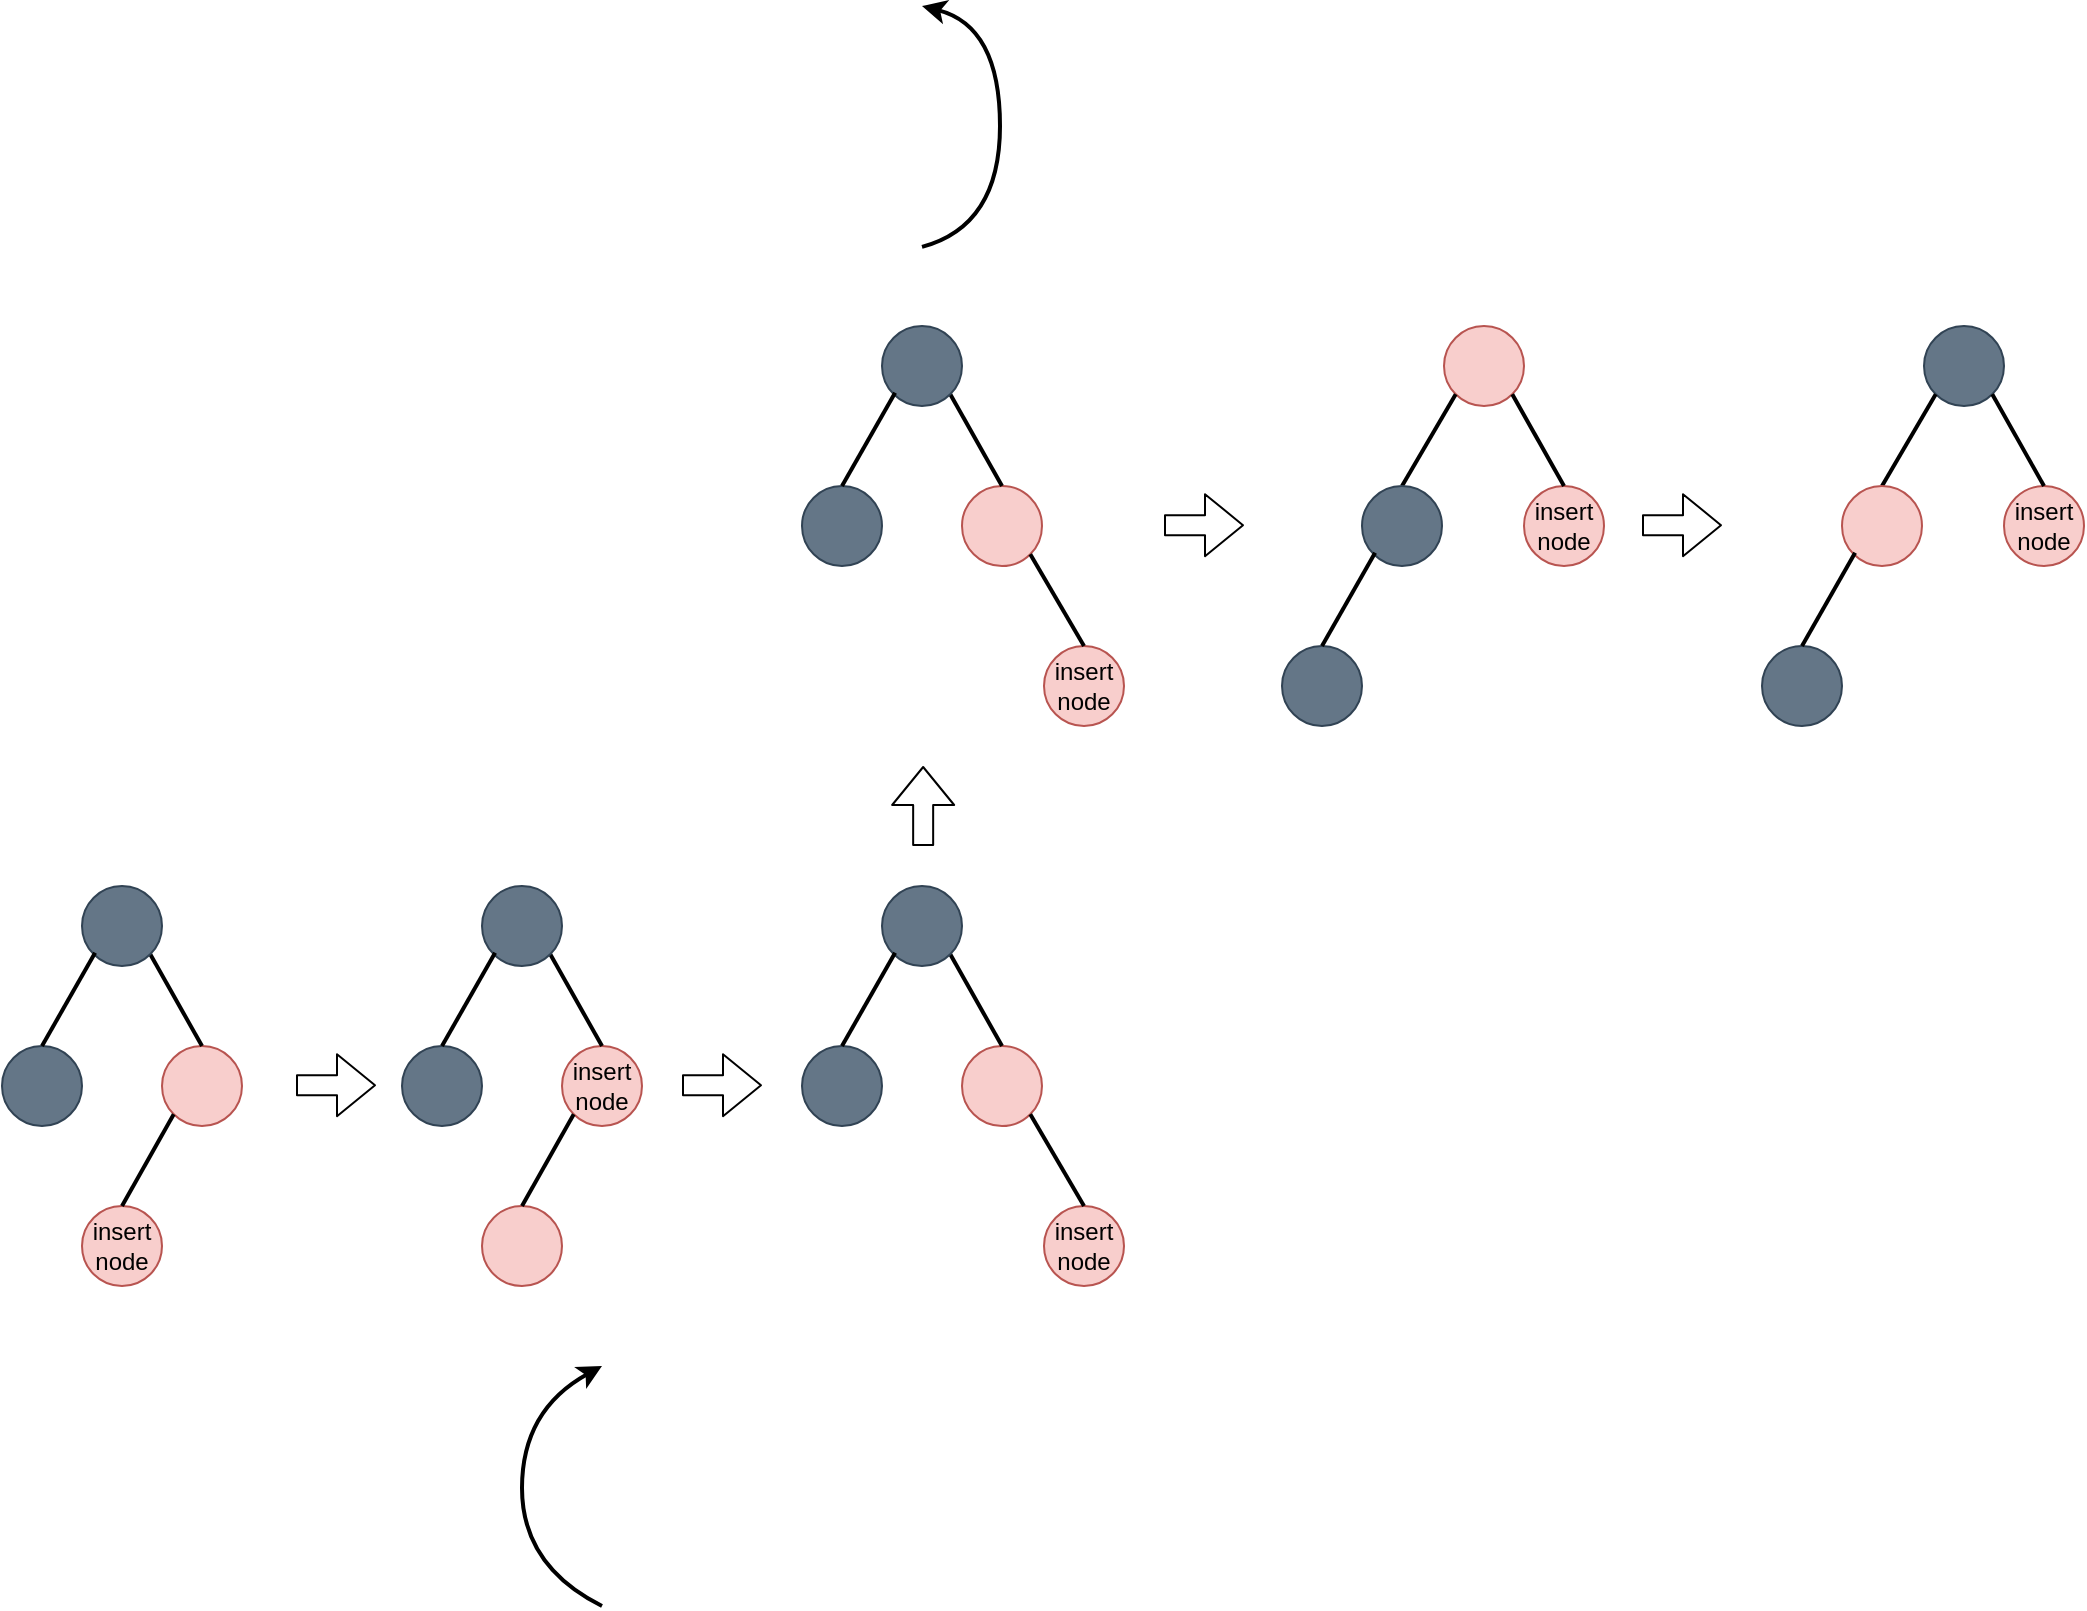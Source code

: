 <mxfile version="13.9.9" type="device"><diagram id="z3aVBxtWgAL0PBdF_sPx" name="第 1 页"><mxGraphModel dx="905" dy="1834" grid="1" gridSize="10" guides="1" tooltips="1" connect="1" arrows="1" fold="1" page="1" pageScale="1" pageWidth="827" pageHeight="1169" math="0" shadow="0"><root><mxCell id="0"/><mxCell id="1" parent="0"/><mxCell id="mO_YgTOg23MLX5pFpJIb-1" value="" style="curved=1;endArrow=classic;html=1;strokeWidth=2;" parent="1" edge="1"><mxGeometry width="50" height="50" relative="1" as="geometry"><mxPoint x="1100" y="0.45" as="sourcePoint"/><mxPoint x="1100" y="-120" as="targetPoint"/><Array as="points"><mxPoint x="1139" y="-10"/><mxPoint x="1139" y="-110"/></Array></mxGeometry></mxCell><mxCell id="AskqP4R5Qy6QCRFNP_JB-8" value="" style="ellipse;whiteSpace=wrap;html=1;fillColor=#647687;strokeColor=#314354;fontColor=#ffffff;" parent="1" vertex="1"><mxGeometry x="640" y="400" width="40" height="40" as="geometry"/></mxCell><mxCell id="AskqP4R5Qy6QCRFNP_JB-9" value="insert&lt;br&gt;node" style="ellipse;whiteSpace=wrap;html=1;fillColor=#f8cecc;strokeColor=#b85450;" parent="1" vertex="1"><mxGeometry x="680" y="480" width="40" height="40" as="geometry"/></mxCell><mxCell id="AskqP4R5Qy6QCRFNP_JB-10" value="" style="ellipse;whiteSpace=wrap;html=1;fillColor=#f8cecc;strokeColor=#b85450;" parent="1" vertex="1"><mxGeometry x="720" y="400" width="40" height="40" as="geometry"/></mxCell><mxCell id="AskqP4R5Qy6QCRFNP_JB-11" value="" style="endArrow=none;html=1;strokeWidth=2;entryX=0;entryY=1;entryDx=0;entryDy=0;exitX=0.5;exitY=0;exitDx=0;exitDy=0;" parent="1" source="AskqP4R5Qy6QCRFNP_JB-9" target="AskqP4R5Qy6QCRFNP_JB-10" edge="1"><mxGeometry width="50" height="50" relative="1" as="geometry"><mxPoint x="550.004" y="503.436" as="sourcePoint"/><mxPoint x="613.436" y="440.004" as="targetPoint"/></mxGeometry></mxCell><mxCell id="AskqP4R5Qy6QCRFNP_JB-12" value="" style="endArrow=none;html=1;strokeWidth=2;entryX=1;entryY=1;entryDx=0;entryDy=0;exitX=0.5;exitY=0;exitDx=0;exitDy=0;" parent="1" source="AskqP4R5Qy6QCRFNP_JB-10" target="AskqP4R5Qy6QCRFNP_JB-13" edge="1"><mxGeometry width="50" height="50" relative="1" as="geometry"><mxPoint x="644.142" y="495.858" as="sourcePoint"/><mxPoint x="655.858" y="444.142" as="targetPoint"/></mxGeometry></mxCell><mxCell id="AskqP4R5Qy6QCRFNP_JB-13" value="" style="ellipse;whiteSpace=wrap;html=1;fillColor=#647687;strokeColor=#314354;fontColor=#ffffff;" parent="1" vertex="1"><mxGeometry x="680" y="320" width="40" height="40" as="geometry"/></mxCell><mxCell id="AskqP4R5Qy6QCRFNP_JB-14" value="" style="endArrow=none;html=1;strokeWidth=2;entryX=0.164;entryY=0.834;entryDx=0;entryDy=0;exitX=0.5;exitY=0;exitDx=0;exitDy=0;entryPerimeter=0;" parent="1" source="AskqP4R5Qy6QCRFNP_JB-8" target="AskqP4R5Qy6QCRFNP_JB-13" edge="1"><mxGeometry width="50" height="50" relative="1" as="geometry"><mxPoint x="668.282" y="401.718" as="sourcePoint"/><mxPoint x="679.998" y="350.002" as="targetPoint"/></mxGeometry></mxCell><mxCell id="AskqP4R5Qy6QCRFNP_JB-29" value="" style="curved=1;endArrow=classic;html=1;strokeWidth=2;" parent="1" edge="1"><mxGeometry width="50" height="50" relative="1" as="geometry"><mxPoint x="940" y="680" as="sourcePoint"/><mxPoint x="940" y="560" as="targetPoint"/><Array as="points"><mxPoint x="900" y="660"/><mxPoint x="900" y="582"/></Array></mxGeometry></mxCell><mxCell id="AskqP4R5Qy6QCRFNP_JB-30" value="" style="shape=flexArrow;endArrow=classic;html=1;" parent="1" edge="1"><mxGeometry width="50" height="50" relative="1" as="geometry"><mxPoint x="1221" y="139.58" as="sourcePoint"/><mxPoint x="1261" y="139.58" as="targetPoint"/></mxGeometry></mxCell><mxCell id="AskqP4R5Qy6QCRFNP_JB-31" value="" style="shape=flexArrow;endArrow=classic;html=1;" parent="1" edge="1"><mxGeometry width="50" height="50" relative="1" as="geometry"><mxPoint x="787" y="419.58" as="sourcePoint"/><mxPoint x="827" y="419.58" as="targetPoint"/></mxGeometry></mxCell><mxCell id="AskqP4R5Qy6QCRFNP_JB-32" value="" style="shape=flexArrow;endArrow=classic;html=1;" parent="1" edge="1"><mxGeometry width="50" height="50" relative="1" as="geometry"><mxPoint x="980" y="419.58" as="sourcePoint"/><mxPoint x="1020" y="419.58" as="targetPoint"/></mxGeometry></mxCell><mxCell id="AskqP4R5Qy6QCRFNP_JB-33" value="" style="shape=flexArrow;endArrow=classic;html=1;" parent="1" edge="1"><mxGeometry width="50" height="50" relative="1" as="geometry"><mxPoint x="1460" y="139.58" as="sourcePoint"/><mxPoint x="1500" y="139.58" as="targetPoint"/></mxGeometry></mxCell><mxCell id="AskqP4R5Qy6QCRFNP_JB-34" value="" style="shape=flexArrow;endArrow=classic;html=1;" parent="1" edge="1"><mxGeometry width="50" height="50" relative="1" as="geometry"><mxPoint x="1100.58" y="300" as="sourcePoint"/><mxPoint x="1100.58" y="260" as="targetPoint"/></mxGeometry></mxCell><mxCell id="fod0WBiDYKKNgA4_bvwT-1" value="" style="ellipse;whiteSpace=wrap;html=1;fillColor=#647687;strokeColor=#314354;fontColor=#ffffff;" vertex="1" parent="1"><mxGeometry x="840" y="400" width="40" height="40" as="geometry"/></mxCell><mxCell id="fod0WBiDYKKNgA4_bvwT-2" value="" style="ellipse;whiteSpace=wrap;html=1;fillColor=#f8cecc;strokeColor=#b85450;" vertex="1" parent="1"><mxGeometry x="880" y="480" width="40" height="40" as="geometry"/></mxCell><mxCell id="fod0WBiDYKKNgA4_bvwT-3" value="&lt;span&gt;insert&lt;/span&gt;&lt;br&gt;&lt;span&gt;node&lt;/span&gt;" style="ellipse;whiteSpace=wrap;html=1;fillColor=#f8cecc;strokeColor=#b85450;" vertex="1" parent="1"><mxGeometry x="920" y="400" width="40" height="40" as="geometry"/></mxCell><mxCell id="fod0WBiDYKKNgA4_bvwT-4" value="" style="endArrow=none;html=1;strokeWidth=2;entryX=0;entryY=1;entryDx=0;entryDy=0;exitX=0.5;exitY=0;exitDx=0;exitDy=0;" edge="1" parent="1" source="fod0WBiDYKKNgA4_bvwT-2" target="fod0WBiDYKKNgA4_bvwT-3"><mxGeometry width="50" height="50" relative="1" as="geometry"><mxPoint x="750.004" y="503.436" as="sourcePoint"/><mxPoint x="813.436" y="440.004" as="targetPoint"/></mxGeometry></mxCell><mxCell id="fod0WBiDYKKNgA4_bvwT-5" value="" style="endArrow=none;html=1;strokeWidth=2;entryX=1;entryY=1;entryDx=0;entryDy=0;exitX=0.5;exitY=0;exitDx=0;exitDy=0;" edge="1" parent="1" source="fod0WBiDYKKNgA4_bvwT-3" target="fod0WBiDYKKNgA4_bvwT-6"><mxGeometry width="50" height="50" relative="1" as="geometry"><mxPoint x="844.142" y="495.858" as="sourcePoint"/><mxPoint x="855.858" y="444.142" as="targetPoint"/></mxGeometry></mxCell><mxCell id="fod0WBiDYKKNgA4_bvwT-6" value="" style="ellipse;whiteSpace=wrap;html=1;fillColor=#647687;strokeColor=#314354;fontColor=#ffffff;" vertex="1" parent="1"><mxGeometry x="880" y="320" width="40" height="40" as="geometry"/></mxCell><mxCell id="fod0WBiDYKKNgA4_bvwT-7" value="" style="endArrow=none;html=1;strokeWidth=2;entryX=0.164;entryY=0.834;entryDx=0;entryDy=0;exitX=0.5;exitY=0;exitDx=0;exitDy=0;entryPerimeter=0;" edge="1" parent="1" source="fod0WBiDYKKNgA4_bvwT-1" target="fod0WBiDYKKNgA4_bvwT-6"><mxGeometry width="50" height="50" relative="1" as="geometry"><mxPoint x="868.282" y="401.718" as="sourcePoint"/><mxPoint x="879.998" y="350.002" as="targetPoint"/></mxGeometry></mxCell><mxCell id="fod0WBiDYKKNgA4_bvwT-8" value="" style="ellipse;whiteSpace=wrap;html=1;fillColor=#647687;strokeColor=#314354;fontColor=#ffffff;" vertex="1" parent="1"><mxGeometry x="1040" y="400" width="40" height="40" as="geometry"/></mxCell><mxCell id="fod0WBiDYKKNgA4_bvwT-9" value="" style="ellipse;whiteSpace=wrap;html=1;fillColor=#f8cecc;strokeColor=#b85450;" vertex="1" parent="1"><mxGeometry x="1120" y="400" width="40" height="40" as="geometry"/></mxCell><mxCell id="fod0WBiDYKKNgA4_bvwT-10" value="&lt;span&gt;insert&lt;/span&gt;&lt;br&gt;&lt;span&gt;node&lt;/span&gt;" style="ellipse;whiteSpace=wrap;html=1;fillColor=#f8cecc;strokeColor=#b85450;" vertex="1" parent="1"><mxGeometry x="1161" y="480" width="40" height="40" as="geometry"/></mxCell><mxCell id="fod0WBiDYKKNgA4_bvwT-11" value="" style="endArrow=none;html=1;strokeWidth=2;entryX=0.5;entryY=0;entryDx=0;entryDy=0;exitX=1;exitY=1;exitDx=0;exitDy=0;" edge="1" parent="1" source="fod0WBiDYKKNgA4_bvwT-9" target="fod0WBiDYKKNgA4_bvwT-10"><mxGeometry width="50" height="50" relative="1" as="geometry"><mxPoint x="1110" y="400" as="sourcePoint"/><mxPoint x="1013.436" y="440.004" as="targetPoint"/></mxGeometry></mxCell><mxCell id="fod0WBiDYKKNgA4_bvwT-12" value="" style="endArrow=none;html=1;strokeWidth=2;entryX=1;entryY=1;entryDx=0;entryDy=0;exitX=0.5;exitY=0;exitDx=0;exitDy=0;" edge="1" parent="1" source="fod0WBiDYKKNgA4_bvwT-9" target="fod0WBiDYKKNgA4_bvwT-13"><mxGeometry width="50" height="50" relative="1" as="geometry"><mxPoint x="1100" y="370" as="sourcePoint"/><mxPoint x="1055.858" y="444.142" as="targetPoint"/></mxGeometry></mxCell><mxCell id="fod0WBiDYKKNgA4_bvwT-13" value="" style="ellipse;whiteSpace=wrap;html=1;fillColor=#647687;strokeColor=#314354;fontColor=#ffffff;" vertex="1" parent="1"><mxGeometry x="1080" y="320" width="40" height="40" as="geometry"/></mxCell><mxCell id="fod0WBiDYKKNgA4_bvwT-14" value="" style="endArrow=none;html=1;strokeWidth=2;entryX=0.164;entryY=0.834;entryDx=0;entryDy=0;exitX=0.5;exitY=0;exitDx=0;exitDy=0;entryPerimeter=0;" edge="1" parent="1" source="fod0WBiDYKKNgA4_bvwT-8" target="fod0WBiDYKKNgA4_bvwT-13"><mxGeometry width="50" height="50" relative="1" as="geometry"><mxPoint x="1068.282" y="401.718" as="sourcePoint"/><mxPoint x="1079.998" y="350.002" as="targetPoint"/></mxGeometry></mxCell><mxCell id="fod0WBiDYKKNgA4_bvwT-15" value="" style="ellipse;whiteSpace=wrap;html=1;fillColor=#647687;strokeColor=#314354;fontColor=#ffffff;" vertex="1" parent="1"><mxGeometry x="1040" y="120" width="40" height="40" as="geometry"/></mxCell><mxCell id="fod0WBiDYKKNgA4_bvwT-16" value="" style="ellipse;whiteSpace=wrap;html=1;fillColor=#f8cecc;strokeColor=#b85450;" vertex="1" parent="1"><mxGeometry x="1120" y="120" width="40" height="40" as="geometry"/></mxCell><mxCell id="fod0WBiDYKKNgA4_bvwT-17" value="&lt;span&gt;insert&lt;/span&gt;&lt;br&gt;&lt;span&gt;node&lt;/span&gt;" style="ellipse;whiteSpace=wrap;html=1;fillColor=#f8cecc;strokeColor=#b85450;" vertex="1" parent="1"><mxGeometry x="1161" y="200" width="40" height="40" as="geometry"/></mxCell><mxCell id="fod0WBiDYKKNgA4_bvwT-18" value="" style="endArrow=none;html=1;strokeWidth=2;entryX=0.5;entryY=0;entryDx=0;entryDy=0;exitX=1;exitY=1;exitDx=0;exitDy=0;" edge="1" parent="1" source="fod0WBiDYKKNgA4_bvwT-16" target="fod0WBiDYKKNgA4_bvwT-17"><mxGeometry width="50" height="50" relative="1" as="geometry"><mxPoint x="1110" y="120" as="sourcePoint"/><mxPoint x="1013.436" y="160.004" as="targetPoint"/></mxGeometry></mxCell><mxCell id="fod0WBiDYKKNgA4_bvwT-19" value="" style="endArrow=none;html=1;strokeWidth=2;entryX=1;entryY=1;entryDx=0;entryDy=0;exitX=0.5;exitY=0;exitDx=0;exitDy=0;" edge="1" parent="1" source="fod0WBiDYKKNgA4_bvwT-16" target="fod0WBiDYKKNgA4_bvwT-20"><mxGeometry width="50" height="50" relative="1" as="geometry"><mxPoint x="1100" y="90" as="sourcePoint"/><mxPoint x="1055.858" y="164.142" as="targetPoint"/></mxGeometry></mxCell><mxCell id="fod0WBiDYKKNgA4_bvwT-20" value="" style="ellipse;whiteSpace=wrap;html=1;fillColor=#647687;strokeColor=#314354;fontColor=#ffffff;" vertex="1" parent="1"><mxGeometry x="1080" y="40" width="40" height="40" as="geometry"/></mxCell><mxCell id="fod0WBiDYKKNgA4_bvwT-21" value="" style="endArrow=none;html=1;strokeWidth=2;entryX=0.164;entryY=0.834;entryDx=0;entryDy=0;exitX=0.5;exitY=0;exitDx=0;exitDy=0;entryPerimeter=0;" edge="1" parent="1" source="fod0WBiDYKKNgA4_bvwT-15" target="fod0WBiDYKKNgA4_bvwT-20"><mxGeometry width="50" height="50" relative="1" as="geometry"><mxPoint x="1068.282" y="121.718" as="sourcePoint"/><mxPoint x="1079.998" y="70.002" as="targetPoint"/></mxGeometry></mxCell><mxCell id="fod0WBiDYKKNgA4_bvwT-22" value="" style="ellipse;whiteSpace=wrap;html=1;fillColor=#647687;strokeColor=#314354;fontColor=#ffffff;" vertex="1" parent="1"><mxGeometry x="1280" y="200" width="40" height="40" as="geometry"/></mxCell><mxCell id="fod0WBiDYKKNgA4_bvwT-23" value="" style="ellipse;whiteSpace=wrap;html=1;fillColor=#f8cecc;strokeColor=#b85450;" vertex="1" parent="1"><mxGeometry x="1361" y="40" width="40" height="40" as="geometry"/></mxCell><mxCell id="fod0WBiDYKKNgA4_bvwT-24" value="&lt;span&gt;insert&lt;/span&gt;&lt;br&gt;&lt;span&gt;node&lt;/span&gt;" style="ellipse;whiteSpace=wrap;html=1;fillColor=#f8cecc;strokeColor=#b85450;" vertex="1" parent="1"><mxGeometry x="1401" y="120" width="40" height="40" as="geometry"/></mxCell><mxCell id="fod0WBiDYKKNgA4_bvwT-25" value="" style="endArrow=none;html=1;strokeWidth=2;entryX=0.5;entryY=0;entryDx=0;entryDy=0;exitX=1;exitY=1;exitDx=0;exitDy=0;" edge="1" parent="1" source="fod0WBiDYKKNgA4_bvwT-23" target="fod0WBiDYKKNgA4_bvwT-24"><mxGeometry width="50" height="50" relative="1" as="geometry"><mxPoint x="1350" y="200" as="sourcePoint"/><mxPoint x="1253.436" y="240.004" as="targetPoint"/></mxGeometry></mxCell><mxCell id="fod0WBiDYKKNgA4_bvwT-26" value="" style="endArrow=none;html=1;strokeWidth=2;entryX=0.5;entryY=0;entryDx=0;entryDy=0;exitX=0;exitY=1;exitDx=0;exitDy=0;" edge="1" parent="1" source="fod0WBiDYKKNgA4_bvwT-23" target="fod0WBiDYKKNgA4_bvwT-27"><mxGeometry width="50" height="50" relative="1" as="geometry"><mxPoint x="1340" y="170" as="sourcePoint"/><mxPoint x="1295.858" y="244.142" as="targetPoint"/></mxGeometry></mxCell><mxCell id="fod0WBiDYKKNgA4_bvwT-27" value="" style="ellipse;whiteSpace=wrap;html=1;fillColor=#647687;strokeColor=#314354;fontColor=#ffffff;" vertex="1" parent="1"><mxGeometry x="1320" y="120" width="40" height="40" as="geometry"/></mxCell><mxCell id="fod0WBiDYKKNgA4_bvwT-28" value="" style="endArrow=none;html=1;strokeWidth=2;entryX=0.164;entryY=0.834;entryDx=0;entryDy=0;exitX=0.5;exitY=0;exitDx=0;exitDy=0;entryPerimeter=0;" edge="1" parent="1" source="fod0WBiDYKKNgA4_bvwT-22" target="fod0WBiDYKKNgA4_bvwT-27"><mxGeometry width="50" height="50" relative="1" as="geometry"><mxPoint x="1308.282" y="201.718" as="sourcePoint"/><mxPoint x="1319.998" y="150.002" as="targetPoint"/></mxGeometry></mxCell><mxCell id="fod0WBiDYKKNgA4_bvwT-29" value="" style="ellipse;whiteSpace=wrap;html=1;fillColor=#647687;strokeColor=#314354;fontColor=#ffffff;" vertex="1" parent="1"><mxGeometry x="1520" y="200" width="40" height="40" as="geometry"/></mxCell><mxCell id="fod0WBiDYKKNgA4_bvwT-30" value="" style="ellipse;whiteSpace=wrap;html=1;fillColor=#647687;strokeColor=#314354;fontColor=#ffffff;" vertex="1" parent="1"><mxGeometry x="1601" y="40" width="40" height="40" as="geometry"/></mxCell><mxCell id="fod0WBiDYKKNgA4_bvwT-31" value="&lt;span&gt;insert&lt;/span&gt;&lt;br&gt;&lt;span&gt;node&lt;/span&gt;" style="ellipse;whiteSpace=wrap;html=1;fillColor=#f8cecc;strokeColor=#b85450;" vertex="1" parent="1"><mxGeometry x="1641" y="120" width="40" height="40" as="geometry"/></mxCell><mxCell id="fod0WBiDYKKNgA4_bvwT-32" value="" style="endArrow=none;html=1;strokeWidth=2;entryX=0.5;entryY=0;entryDx=0;entryDy=0;exitX=1;exitY=1;exitDx=0;exitDy=0;" edge="1" parent="1" source="fod0WBiDYKKNgA4_bvwT-30" target="fod0WBiDYKKNgA4_bvwT-31"><mxGeometry width="50" height="50" relative="1" as="geometry"><mxPoint x="1590" y="200" as="sourcePoint"/><mxPoint x="1493.436" y="240.004" as="targetPoint"/></mxGeometry></mxCell><mxCell id="fod0WBiDYKKNgA4_bvwT-33" value="" style="endArrow=none;html=1;strokeWidth=2;entryX=0.5;entryY=0;entryDx=0;entryDy=0;exitX=0;exitY=1;exitDx=0;exitDy=0;" edge="1" parent="1" source="fod0WBiDYKKNgA4_bvwT-30" target="fod0WBiDYKKNgA4_bvwT-34"><mxGeometry width="50" height="50" relative="1" as="geometry"><mxPoint x="1580" y="170" as="sourcePoint"/><mxPoint x="1535.858" y="244.142" as="targetPoint"/></mxGeometry></mxCell><mxCell id="fod0WBiDYKKNgA4_bvwT-34" value="" style="ellipse;whiteSpace=wrap;html=1;fillColor=#f8cecc;strokeColor=#b85450;" vertex="1" parent="1"><mxGeometry x="1560" y="120" width="40" height="40" as="geometry"/></mxCell><mxCell id="fod0WBiDYKKNgA4_bvwT-35" value="" style="endArrow=none;html=1;strokeWidth=2;entryX=0.164;entryY=0.834;entryDx=0;entryDy=0;exitX=0.5;exitY=0;exitDx=0;exitDy=0;entryPerimeter=0;" edge="1" parent="1" source="fod0WBiDYKKNgA4_bvwT-29" target="fod0WBiDYKKNgA4_bvwT-34"><mxGeometry width="50" height="50" relative="1" as="geometry"><mxPoint x="1548.282" y="201.718" as="sourcePoint"/><mxPoint x="1559.998" y="150.002" as="targetPoint"/></mxGeometry></mxCell></root></mxGraphModel></diagram></mxfile>